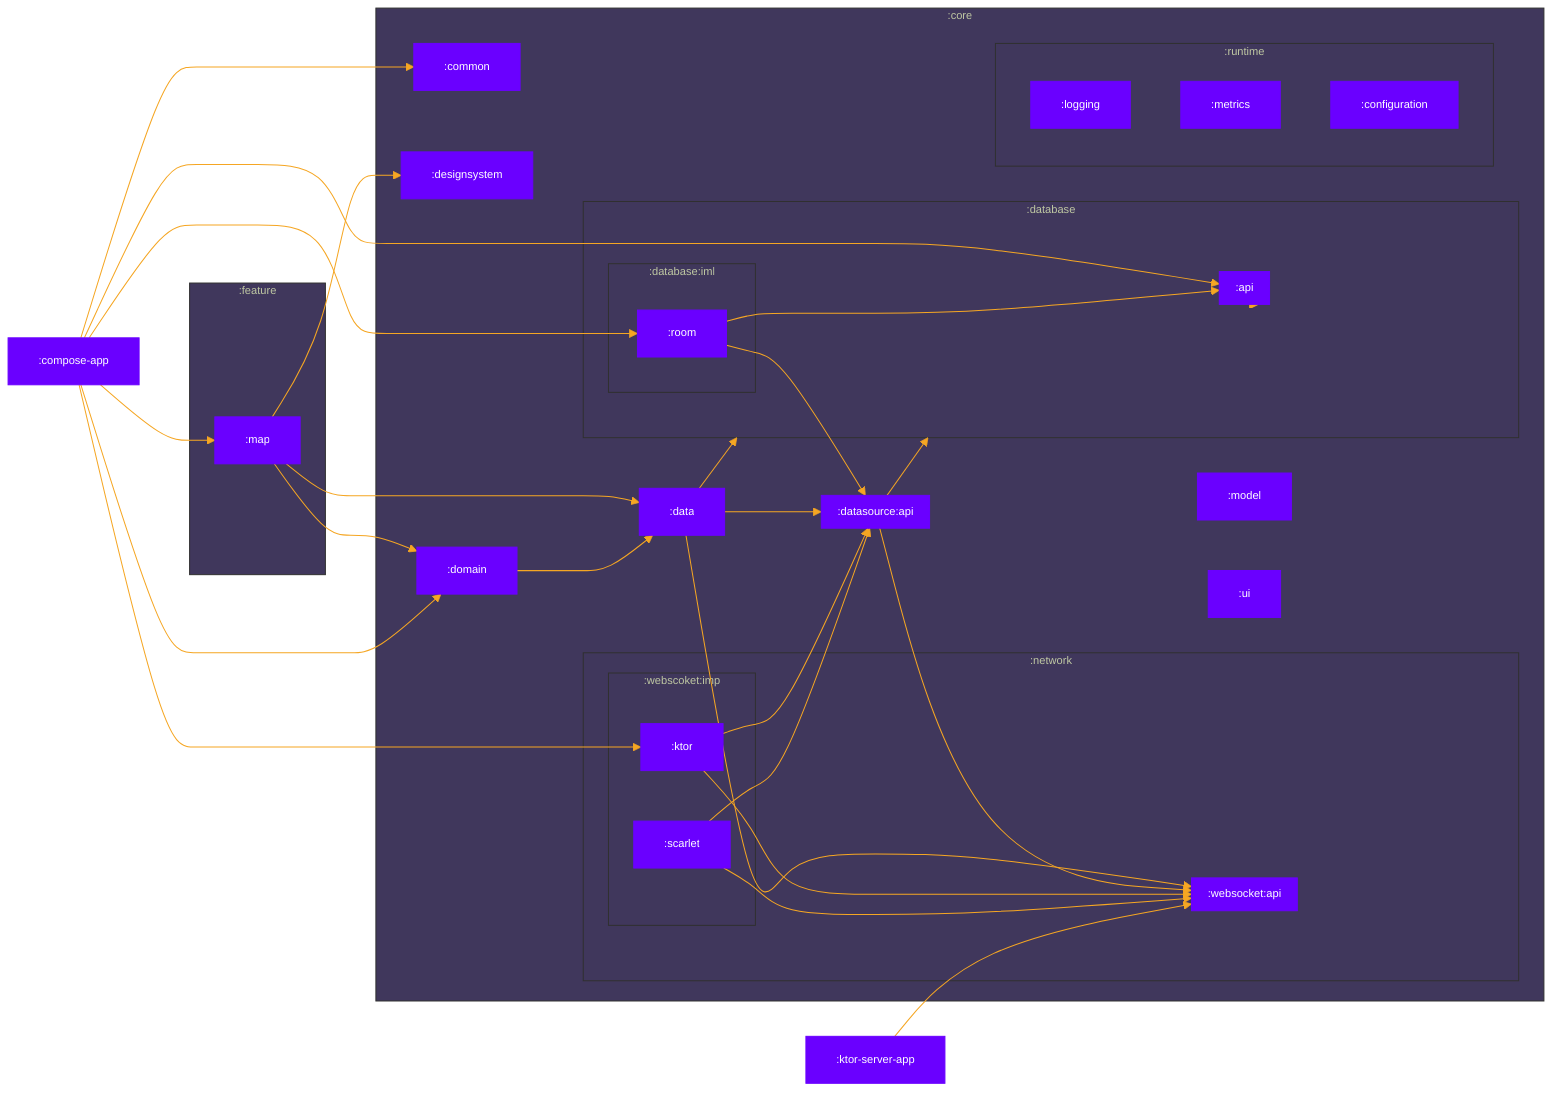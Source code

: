 %%{
  init: {
    'theme': 'base',
    'themeVariables': {"primaryTextColor":"#fff","primaryColor":"#6A00FF","primaryBorderColor":"#6A00FF","lineColor":"#f5a623","tertiaryColor":"#40375c","fontSize":"11px"}
  }
}%%

graph LR

    subgraph :core
        :common
        :data
        :designsystem
        :domain
        :model
        :ui
        subgraph :database
            subgraph :api
            end
        end

        subgraph :network
            subgraph :webscoket:imp
                :ktor
                :scarlet
            end
            subgraph :websocket:api
                :api
            end
        end

        subgraph :datasource:api
        end


        subgraph :database
            subgraph :database:iml
                :room
            end
        end

        subgraph :runtime
            :logging
            :metrics
            :configuration

        end

    end



    subgraph :feature
        :map
    end
%% :map --> :common
    :map --> :domain
    :map --> :data
    :map --> :designsystem


%% :data --> :common
    :data --> :websocket:api
    :data --> :datasource:api
    :data --> :database --> :api

    :domain --> :data
%% :domain --> :common


    :datasource:api --> :database --> :api
    :datasource:api --> :websocket:api
%% :database:api --> :common

    :compose-app --> :common
    :compose-app --> :domain
    :compose-app --> :map
    :compose-app --> :api
    :compose-app --> :ktor
    :compose-app --> :room

    :room --> :api
    :room --> :datasource:api

%% :ktor --> :common
    :ktor --> :websocket:api
    :ktor --> :datasource:api
    :scarlet --> :websocket:api
    :scarlet --> :datasource:api

    :ktor-server-app --> :websocket:api